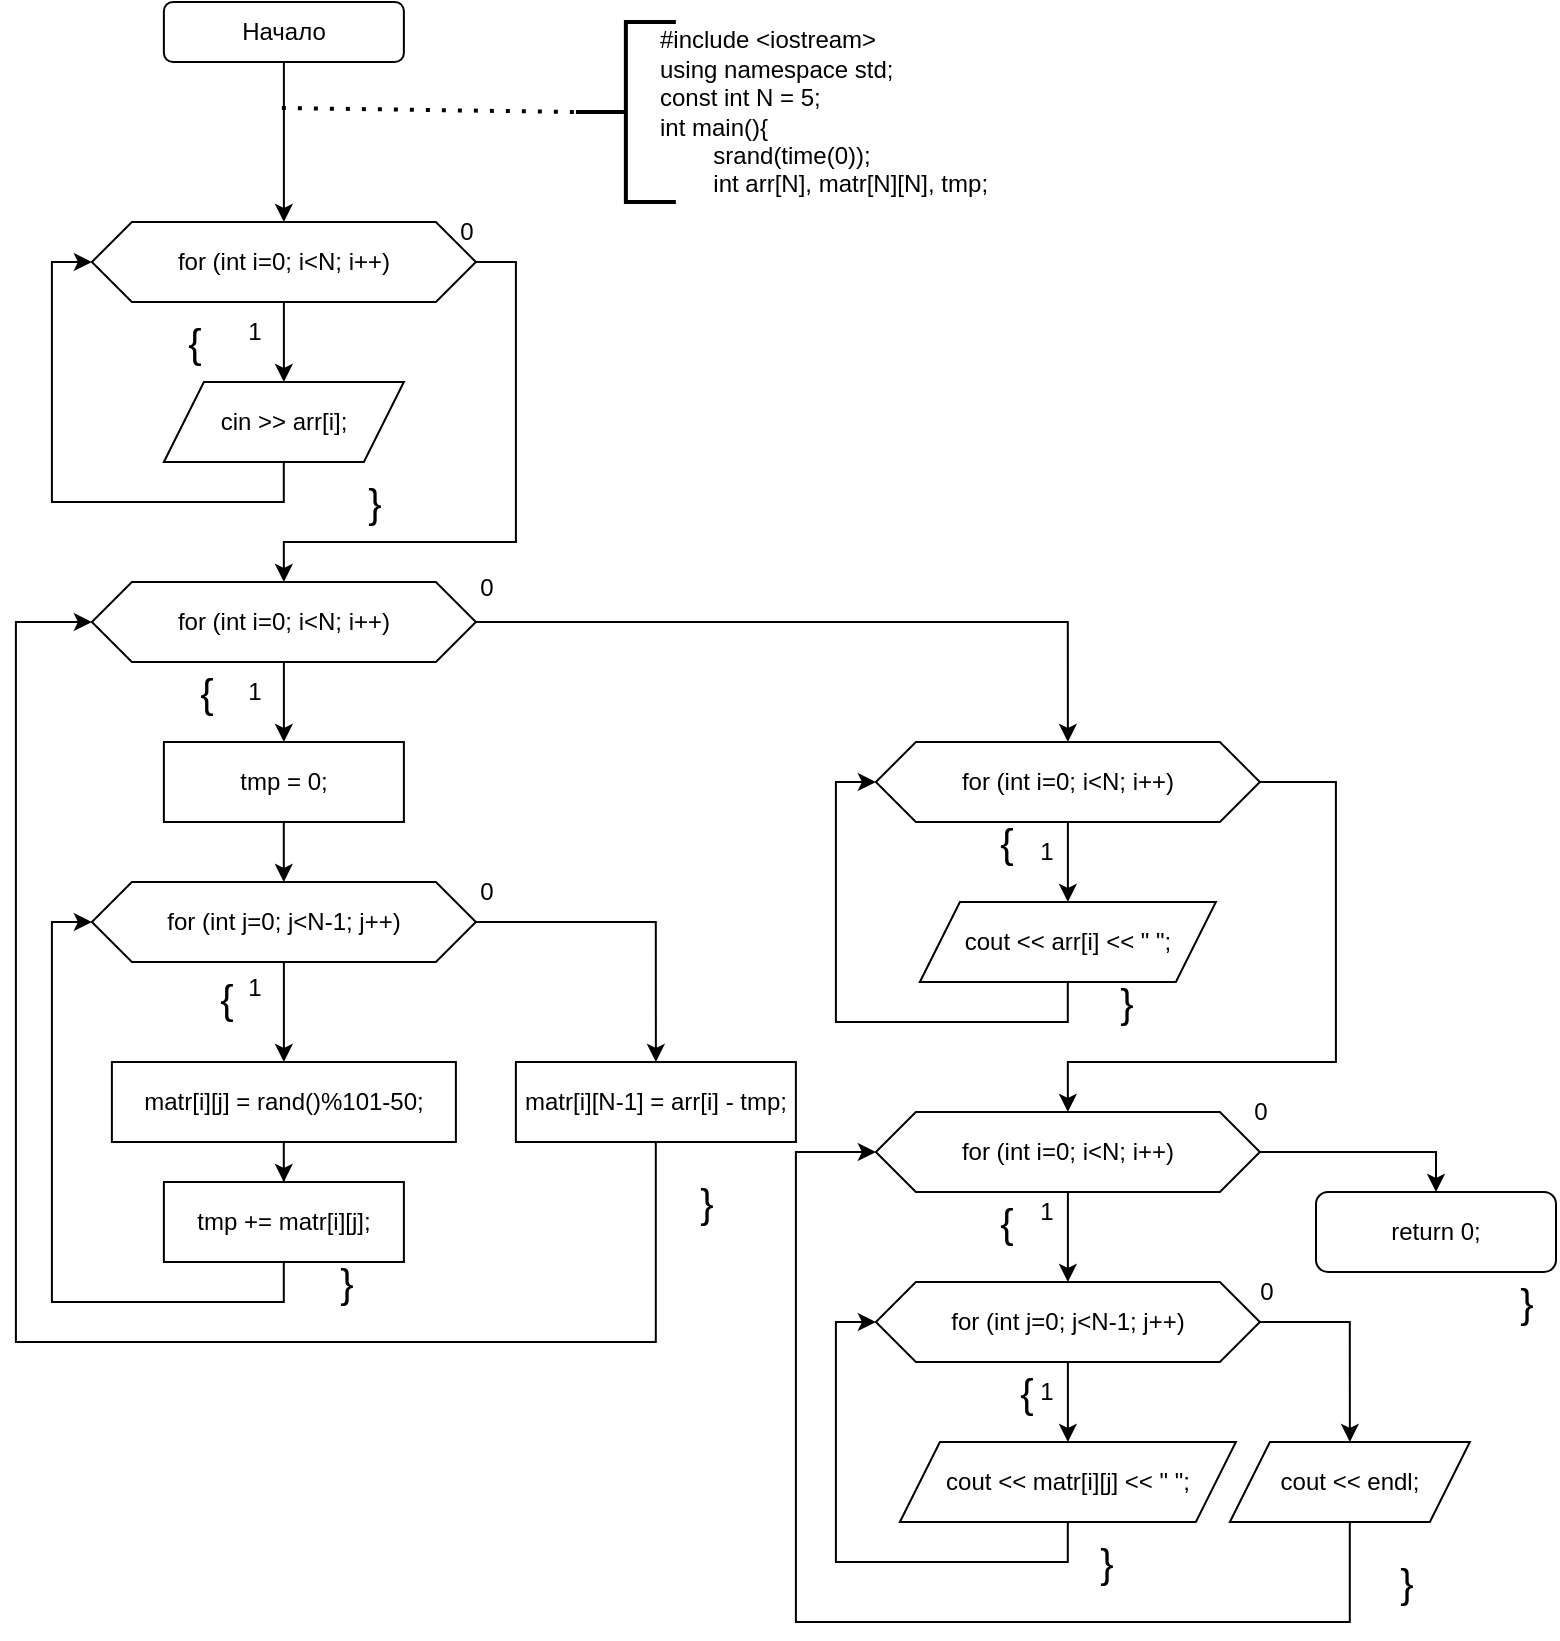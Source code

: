 <mxfile version="22.1.2" type="device">
  <diagram name="Страница — 1" id="u75ACNwhpFaFO16GhtkE">
    <mxGraphModel dx="1434" dy="884" grid="1" gridSize="10" guides="1" tooltips="1" connect="1" arrows="1" fold="1" page="1" pageScale="1" pageWidth="827" pageHeight="1169" math="0" shadow="0">
      <root>
        <mxCell id="0" />
        <mxCell id="1" parent="0" />
        <mxCell id="VczyroX9Buosq_rVIC8h-3" value="" style="edgeStyle=orthogonalEdgeStyle;rounded=0;orthogonalLoop=1;jettySize=auto;html=1;" edge="1" parent="1" source="VczyroX9Buosq_rVIC8h-1" target="VczyroX9Buosq_rVIC8h-2">
          <mxGeometry relative="1" as="geometry" />
        </mxCell>
        <mxCell id="VczyroX9Buosq_rVIC8h-1" value="Начало" style="rounded=1;whiteSpace=wrap;html=1;" vertex="1" parent="1">
          <mxGeometry x="113.94" y="10" width="120" height="30" as="geometry" />
        </mxCell>
        <mxCell id="VczyroX9Buosq_rVIC8h-9" value="" style="edgeStyle=orthogonalEdgeStyle;rounded=0;orthogonalLoop=1;jettySize=auto;html=1;" edge="1" parent="1" source="VczyroX9Buosq_rVIC8h-2" target="VczyroX9Buosq_rVIC8h-8">
          <mxGeometry relative="1" as="geometry" />
        </mxCell>
        <mxCell id="VczyroX9Buosq_rVIC8h-14" style="edgeStyle=orthogonalEdgeStyle;rounded=0;orthogonalLoop=1;jettySize=auto;html=1;entryX=0.5;entryY=0;entryDx=0;entryDy=0;exitX=1;exitY=0.5;exitDx=0;exitDy=0;" edge="1" parent="1" source="VczyroX9Buosq_rVIC8h-2" target="VczyroX9Buosq_rVIC8h-13">
          <mxGeometry relative="1" as="geometry">
            <Array as="points">
              <mxPoint x="289.94" y="140" />
              <mxPoint x="289.94" y="280" />
              <mxPoint x="173.94" y="280" />
            </Array>
          </mxGeometry>
        </mxCell>
        <mxCell id="VczyroX9Buosq_rVIC8h-2" value="for (int i=0; i&amp;lt;N; i++)" style="shape=hexagon;perimeter=hexagonPerimeter2;whiteSpace=wrap;html=1;fixedSize=1;" vertex="1" parent="1">
          <mxGeometry x="77.94" y="120" width="192" height="40" as="geometry" />
        </mxCell>
        <mxCell id="VczyroX9Buosq_rVIC8h-4" value="" style="endArrow=none;dashed=1;html=1;dashPattern=1 3;strokeWidth=2;rounded=0;entryX=0;entryY=0.5;entryDx=0;entryDy=0;entryPerimeter=0;" edge="1" parent="1" target="VczyroX9Buosq_rVIC8h-5">
          <mxGeometry width="50" height="50" relative="1" as="geometry">
            <mxPoint x="172.94" y="63" as="sourcePoint" />
            <mxPoint x="319.94" y="80" as="targetPoint" />
          </mxGeometry>
        </mxCell>
        <mxCell id="VczyroX9Buosq_rVIC8h-5" value="" style="strokeWidth=2;html=1;shape=mxgraph.flowchart.annotation_2;align=left;labelPosition=right;pointerEvents=1;" vertex="1" parent="1">
          <mxGeometry x="319.94" y="20" width="50" height="90" as="geometry" />
        </mxCell>
        <mxCell id="VczyroX9Buosq_rVIC8h-7" value="#include &amp;lt;iostream&amp;gt;&lt;br&gt;using namespace std;&lt;br&gt;const int N = 5;&lt;br&gt;int main(){&lt;br&gt;&lt;span style=&quot;white-space: pre;&quot;&gt;&#x9;&lt;/span&gt;srand(time(0));&lt;br&gt;&lt;span style=&quot;white-space: pre;&quot;&gt;&#x9;&lt;/span&gt;int arr[N], matr[N][N], tmp;" style="text;html=1;align=left;verticalAlign=middle;resizable=0;points=[];autosize=1;strokeColor=none;fillColor=none;" vertex="1" parent="1">
          <mxGeometry x="359.94" y="15" width="190" height="100" as="geometry" />
        </mxCell>
        <mxCell id="VczyroX9Buosq_rVIC8h-10" style="edgeStyle=orthogonalEdgeStyle;rounded=0;orthogonalLoop=1;jettySize=auto;html=1;entryX=0;entryY=0.5;entryDx=0;entryDy=0;" edge="1" parent="1" source="VczyroX9Buosq_rVIC8h-8" target="VczyroX9Buosq_rVIC8h-2">
          <mxGeometry relative="1" as="geometry">
            <Array as="points">
              <mxPoint x="173.94" y="260" />
              <mxPoint x="57.94" y="260" />
              <mxPoint x="57.94" y="140" />
            </Array>
          </mxGeometry>
        </mxCell>
        <mxCell id="VczyroX9Buosq_rVIC8h-8" value="cin &amp;gt;&amp;gt; arr[i];" style="shape=parallelogram;perimeter=parallelogramPerimeter;whiteSpace=wrap;html=1;fixedSize=1;" vertex="1" parent="1">
          <mxGeometry x="113.94" y="200" width="120" height="40" as="geometry" />
        </mxCell>
        <mxCell id="VczyroX9Buosq_rVIC8h-11" value="1" style="text;html=1;align=center;verticalAlign=middle;resizable=0;points=[];autosize=1;strokeColor=none;fillColor=none;" vertex="1" parent="1">
          <mxGeometry x="143.94" y="160" width="30" height="30" as="geometry" />
        </mxCell>
        <mxCell id="VczyroX9Buosq_rVIC8h-12" value="0" style="text;html=1;align=center;verticalAlign=middle;resizable=0;points=[];autosize=1;strokeColor=none;fillColor=none;" vertex="1" parent="1">
          <mxGeometry x="249.94" y="110" width="30" height="30" as="geometry" />
        </mxCell>
        <mxCell id="VczyroX9Buosq_rVIC8h-16" value="" style="edgeStyle=orthogonalEdgeStyle;rounded=0;orthogonalLoop=1;jettySize=auto;html=1;" edge="1" parent="1" source="VczyroX9Buosq_rVIC8h-13" target="VczyroX9Buosq_rVIC8h-15">
          <mxGeometry relative="1" as="geometry" />
        </mxCell>
        <mxCell id="VczyroX9Buosq_rVIC8h-41" style="edgeStyle=orthogonalEdgeStyle;rounded=0;orthogonalLoop=1;jettySize=auto;html=1;entryX=0.5;entryY=0;entryDx=0;entryDy=0;" edge="1" parent="1" source="VczyroX9Buosq_rVIC8h-13" target="VczyroX9Buosq_rVIC8h-42">
          <mxGeometry relative="1" as="geometry">
            <mxPoint x="549.94" y="380" as="targetPoint" />
          </mxGeometry>
        </mxCell>
        <mxCell id="VczyroX9Buosq_rVIC8h-13" value="for (int i=0; i&amp;lt;N; i++)" style="shape=hexagon;perimeter=hexagonPerimeter2;whiteSpace=wrap;html=1;fixedSize=1;" vertex="1" parent="1">
          <mxGeometry x="77.94" y="300" width="192" height="40" as="geometry" />
        </mxCell>
        <mxCell id="VczyroX9Buosq_rVIC8h-18" value="" style="edgeStyle=orthogonalEdgeStyle;rounded=0;orthogonalLoop=1;jettySize=auto;html=1;" edge="1" parent="1" source="VczyroX9Buosq_rVIC8h-15" target="VczyroX9Buosq_rVIC8h-17">
          <mxGeometry relative="1" as="geometry" />
        </mxCell>
        <mxCell id="VczyroX9Buosq_rVIC8h-15" value="tmp = 0;" style="rounded=0;whiteSpace=wrap;html=1;" vertex="1" parent="1">
          <mxGeometry x="113.94" y="380" width="120" height="40" as="geometry" />
        </mxCell>
        <mxCell id="VczyroX9Buosq_rVIC8h-20" value="" style="edgeStyle=orthogonalEdgeStyle;rounded=0;orthogonalLoop=1;jettySize=auto;html=1;" edge="1" parent="1" source="VczyroX9Buosq_rVIC8h-17" target="VczyroX9Buosq_rVIC8h-19">
          <mxGeometry relative="1" as="geometry" />
        </mxCell>
        <mxCell id="VczyroX9Buosq_rVIC8h-30" style="edgeStyle=orthogonalEdgeStyle;rounded=0;orthogonalLoop=1;jettySize=auto;html=1;entryX=0.5;entryY=0;entryDx=0;entryDy=0;" edge="1" parent="1" source="VczyroX9Buosq_rVIC8h-17" target="VczyroX9Buosq_rVIC8h-29">
          <mxGeometry relative="1" as="geometry" />
        </mxCell>
        <mxCell id="VczyroX9Buosq_rVIC8h-17" value="for (int j=0; j&amp;lt;N-1; j++)" style="shape=hexagon;perimeter=hexagonPerimeter2;whiteSpace=wrap;html=1;fixedSize=1;" vertex="1" parent="1">
          <mxGeometry x="77.94" y="450" width="192" height="40" as="geometry" />
        </mxCell>
        <mxCell id="VczyroX9Buosq_rVIC8h-22" value="" style="edgeStyle=orthogonalEdgeStyle;rounded=0;orthogonalLoop=1;jettySize=auto;html=1;" edge="1" parent="1" source="VczyroX9Buosq_rVIC8h-19" target="VczyroX9Buosq_rVIC8h-21">
          <mxGeometry relative="1" as="geometry" />
        </mxCell>
        <mxCell id="VczyroX9Buosq_rVIC8h-19" value="matr[i][j] = rand()%101-50;" style="rounded=0;whiteSpace=wrap;html=1;" vertex="1" parent="1">
          <mxGeometry x="87.94" y="540" width="172" height="40" as="geometry" />
        </mxCell>
        <mxCell id="VczyroX9Buosq_rVIC8h-23" style="edgeStyle=orthogonalEdgeStyle;rounded=0;orthogonalLoop=1;jettySize=auto;html=1;entryX=0;entryY=0.5;entryDx=0;entryDy=0;" edge="1" parent="1" source="VczyroX9Buosq_rVIC8h-21" target="VczyroX9Buosq_rVIC8h-17">
          <mxGeometry relative="1" as="geometry">
            <Array as="points">
              <mxPoint x="173.94" y="660" />
              <mxPoint x="57.94" y="660" />
              <mxPoint x="57.94" y="470" />
            </Array>
          </mxGeometry>
        </mxCell>
        <mxCell id="VczyroX9Buosq_rVIC8h-21" value="tmp += matr[i][j];" style="rounded=0;whiteSpace=wrap;html=1;" vertex="1" parent="1">
          <mxGeometry x="113.94" y="600" width="120" height="40" as="geometry" />
        </mxCell>
        <mxCell id="VczyroX9Buosq_rVIC8h-25" value="1" style="text;html=1;align=center;verticalAlign=middle;resizable=0;points=[];autosize=1;strokeColor=none;fillColor=none;" vertex="1" parent="1">
          <mxGeometry x="143.94" y="488" width="30" height="30" as="geometry" />
        </mxCell>
        <mxCell id="VczyroX9Buosq_rVIC8h-26" value="1" style="text;html=1;align=center;verticalAlign=middle;resizable=0;points=[];autosize=1;strokeColor=none;fillColor=none;" vertex="1" parent="1">
          <mxGeometry x="143.94" y="340" width="30" height="30" as="geometry" />
        </mxCell>
        <mxCell id="VczyroX9Buosq_rVIC8h-27" value="0" style="text;html=1;align=center;verticalAlign=middle;resizable=0;points=[];autosize=1;strokeColor=none;fillColor=none;" vertex="1" parent="1">
          <mxGeometry x="259.94" y="288" width="30" height="30" as="geometry" />
        </mxCell>
        <mxCell id="VczyroX9Buosq_rVIC8h-28" value="0" style="text;html=1;align=center;verticalAlign=middle;resizable=0;points=[];autosize=1;strokeColor=none;fillColor=none;" vertex="1" parent="1">
          <mxGeometry x="259.94" y="440" width="30" height="30" as="geometry" />
        </mxCell>
        <mxCell id="VczyroX9Buosq_rVIC8h-31" style="edgeStyle=orthogonalEdgeStyle;rounded=0;orthogonalLoop=1;jettySize=auto;html=1;entryX=0;entryY=0.5;entryDx=0;entryDy=0;" edge="1" parent="1" source="VczyroX9Buosq_rVIC8h-29" target="VczyroX9Buosq_rVIC8h-13">
          <mxGeometry relative="1" as="geometry">
            <Array as="points">
              <mxPoint x="359.94" y="680" />
              <mxPoint x="39.94" y="680" />
              <mxPoint x="39.94" y="320" />
            </Array>
          </mxGeometry>
        </mxCell>
        <mxCell id="VczyroX9Buosq_rVIC8h-29" value="matr[i][N-1] = arr[i] - tmp;" style="rounded=0;whiteSpace=wrap;html=1;" vertex="1" parent="1">
          <mxGeometry x="289.94" y="540" width="140" height="40" as="geometry" />
        </mxCell>
        <mxCell id="VczyroX9Buosq_rVIC8h-32" value="&lt;font style=&quot;font-size: 20px;&quot;&gt;{&lt;/font&gt;" style="text;html=1;align=center;verticalAlign=middle;resizable=0;points=[];autosize=1;strokeColor=none;fillColor=none;" vertex="1" parent="1">
          <mxGeometry x="129.94" y="488" width="30" height="40" as="geometry" />
        </mxCell>
        <mxCell id="VczyroX9Buosq_rVIC8h-33" value="&lt;font style=&quot;font-size: 20px;&quot;&gt;}&lt;/font&gt;" style="text;html=1;align=center;verticalAlign=middle;resizable=0;points=[];autosize=1;strokeColor=none;fillColor=none;" vertex="1" parent="1">
          <mxGeometry x="189.94" y="630" width="30" height="40" as="geometry" />
        </mxCell>
        <mxCell id="VczyroX9Buosq_rVIC8h-34" value="&lt;font style=&quot;font-size: 20px;&quot;&gt;{&lt;/font&gt;" style="text;html=1;align=center;verticalAlign=middle;resizable=0;points=[];autosize=1;strokeColor=none;fillColor=none;" vertex="1" parent="1">
          <mxGeometry x="113.94" y="160" width="30" height="40" as="geometry" />
        </mxCell>
        <mxCell id="VczyroX9Buosq_rVIC8h-38" value="&lt;font style=&quot;font-size: 20px;&quot;&gt;}&lt;/font&gt;" style="text;html=1;align=center;verticalAlign=middle;resizable=0;points=[];autosize=1;strokeColor=none;fillColor=none;" vertex="1" parent="1">
          <mxGeometry x="369.94" y="590" width="30" height="40" as="geometry" />
        </mxCell>
        <mxCell id="VczyroX9Buosq_rVIC8h-39" value="&lt;font style=&quot;font-size: 20px;&quot;&gt;}&lt;/font&gt;" style="text;html=1;align=center;verticalAlign=middle;resizable=0;points=[];autosize=1;strokeColor=none;fillColor=none;" vertex="1" parent="1">
          <mxGeometry x="203.94" y="240" width="30" height="40" as="geometry" />
        </mxCell>
        <mxCell id="VczyroX9Buosq_rVIC8h-46" value="" style="edgeStyle=orthogonalEdgeStyle;rounded=0;orthogonalLoop=1;jettySize=auto;html=1;" edge="1" parent="1" source="VczyroX9Buosq_rVIC8h-42" target="VczyroX9Buosq_rVIC8h-45">
          <mxGeometry relative="1" as="geometry" />
        </mxCell>
        <mxCell id="VczyroX9Buosq_rVIC8h-50" style="edgeStyle=orthogonalEdgeStyle;rounded=0;orthogonalLoop=1;jettySize=auto;html=1;entryX=0.5;entryY=0;entryDx=0;entryDy=0;" edge="1" parent="1" source="VczyroX9Buosq_rVIC8h-42" target="VczyroX9Buosq_rVIC8h-51">
          <mxGeometry relative="1" as="geometry">
            <mxPoint x="565.94" y="560" as="targetPoint" />
            <Array as="points">
              <mxPoint x="699.94" y="400" />
              <mxPoint x="699.94" y="540" />
              <mxPoint x="565.94" y="540" />
            </Array>
          </mxGeometry>
        </mxCell>
        <mxCell id="VczyroX9Buosq_rVIC8h-42" value="for (int i=0; i&amp;lt;N; i++)" style="shape=hexagon;perimeter=hexagonPerimeter2;whiteSpace=wrap;html=1;fixedSize=1;" vertex="1" parent="1">
          <mxGeometry x="469.94" y="380" width="192" height="40" as="geometry" />
        </mxCell>
        <mxCell id="VczyroX9Buosq_rVIC8h-43" value="&lt;font style=&quot;font-size: 20px;&quot;&gt;{&lt;/font&gt;" style="text;html=1;align=center;verticalAlign=middle;resizable=0;points=[];autosize=1;strokeColor=none;fillColor=none;" vertex="1" parent="1">
          <mxGeometry x="119.94" y="335" width="30" height="40" as="geometry" />
        </mxCell>
        <mxCell id="VczyroX9Buosq_rVIC8h-44" value="&lt;font style=&quot;font-size: 20px;&quot;&gt;{&lt;/font&gt;" style="text;html=1;align=center;verticalAlign=middle;resizable=0;points=[];autosize=1;strokeColor=none;fillColor=none;" vertex="1" parent="1">
          <mxGeometry x="519.94" y="410" width="30" height="40" as="geometry" />
        </mxCell>
        <mxCell id="VczyroX9Buosq_rVIC8h-48" style="edgeStyle=orthogonalEdgeStyle;rounded=0;orthogonalLoop=1;jettySize=auto;html=1;entryX=0;entryY=0.5;entryDx=0;entryDy=0;" edge="1" parent="1" source="VczyroX9Buosq_rVIC8h-45" target="VczyroX9Buosq_rVIC8h-42">
          <mxGeometry relative="1" as="geometry">
            <Array as="points">
              <mxPoint x="565.94" y="520" />
              <mxPoint x="449.94" y="520" />
              <mxPoint x="449.94" y="400" />
            </Array>
          </mxGeometry>
        </mxCell>
        <mxCell id="VczyroX9Buosq_rVIC8h-45" value="cout &amp;lt;&amp;lt; arr[i] &amp;lt;&amp;lt; &quot; &quot;;" style="shape=parallelogram;perimeter=parallelogramPerimeter;whiteSpace=wrap;html=1;fixedSize=1;" vertex="1" parent="1">
          <mxGeometry x="491.94" y="460" width="148" height="40" as="geometry" />
        </mxCell>
        <mxCell id="VczyroX9Buosq_rVIC8h-47" value="1" style="text;html=1;align=center;verticalAlign=middle;resizable=0;points=[];autosize=1;strokeColor=none;fillColor=none;" vertex="1" parent="1">
          <mxGeometry x="539.94" y="420" width="30" height="30" as="geometry" />
        </mxCell>
        <mxCell id="VczyroX9Buosq_rVIC8h-49" value="&lt;font style=&quot;font-size: 20px;&quot;&gt;}&lt;/font&gt;" style="text;html=1;align=center;verticalAlign=middle;resizable=0;points=[];autosize=1;strokeColor=none;fillColor=none;" vertex="1" parent="1">
          <mxGeometry x="579.94" y="490" width="30" height="40" as="geometry" />
        </mxCell>
        <mxCell id="VczyroX9Buosq_rVIC8h-53" value="" style="edgeStyle=orthogonalEdgeStyle;rounded=0;orthogonalLoop=1;jettySize=auto;html=1;" edge="1" parent="1" source="VczyroX9Buosq_rVIC8h-51" target="VczyroX9Buosq_rVIC8h-52">
          <mxGeometry relative="1" as="geometry" />
        </mxCell>
        <mxCell id="VczyroX9Buosq_rVIC8h-69" style="edgeStyle=orthogonalEdgeStyle;rounded=0;orthogonalLoop=1;jettySize=auto;html=1;entryX=0.5;entryY=0;entryDx=0;entryDy=0;" edge="1" parent="1" source="VczyroX9Buosq_rVIC8h-51" target="VczyroX9Buosq_rVIC8h-68">
          <mxGeometry relative="1" as="geometry" />
        </mxCell>
        <mxCell id="VczyroX9Buosq_rVIC8h-51" value="for (int i=0; i&amp;lt;N; i++)" style="shape=hexagon;perimeter=hexagonPerimeter2;whiteSpace=wrap;html=1;fixedSize=1;" vertex="1" parent="1">
          <mxGeometry x="469.94" y="565" width="192" height="40" as="geometry" />
        </mxCell>
        <mxCell id="VczyroX9Buosq_rVIC8h-57" value="" style="edgeStyle=orthogonalEdgeStyle;rounded=0;orthogonalLoop=1;jettySize=auto;html=1;" edge="1" parent="1" source="VczyroX9Buosq_rVIC8h-52" target="VczyroX9Buosq_rVIC8h-56">
          <mxGeometry relative="1" as="geometry" />
        </mxCell>
        <mxCell id="VczyroX9Buosq_rVIC8h-62" style="edgeStyle=orthogonalEdgeStyle;rounded=0;orthogonalLoop=1;jettySize=auto;html=1;entryX=0.5;entryY=0;entryDx=0;entryDy=0;exitX=1;exitY=0.5;exitDx=0;exitDy=0;" edge="1" parent="1" source="VczyroX9Buosq_rVIC8h-52" target="VczyroX9Buosq_rVIC8h-61">
          <mxGeometry relative="1" as="geometry" />
        </mxCell>
        <mxCell id="VczyroX9Buosq_rVIC8h-52" value="for (int j=0; j&amp;lt;N-1; j++)" style="shape=hexagon;perimeter=hexagonPerimeter2;whiteSpace=wrap;html=1;fixedSize=1;" vertex="1" parent="1">
          <mxGeometry x="469.94" y="650" width="192" height="40" as="geometry" />
        </mxCell>
        <mxCell id="VczyroX9Buosq_rVIC8h-54" value="1" style="text;html=1;align=center;verticalAlign=middle;resizable=0;points=[];autosize=1;strokeColor=none;fillColor=none;" vertex="1" parent="1">
          <mxGeometry x="539.94" y="600" width="30" height="30" as="geometry" />
        </mxCell>
        <mxCell id="VczyroX9Buosq_rVIC8h-55" value="&lt;font style=&quot;font-size: 20px;&quot;&gt;{&lt;/font&gt;" style="text;html=1;align=center;verticalAlign=middle;resizable=0;points=[];autosize=1;strokeColor=none;fillColor=none;" vertex="1" parent="1">
          <mxGeometry x="519.94" y="600" width="30" height="40" as="geometry" />
        </mxCell>
        <mxCell id="VczyroX9Buosq_rVIC8h-60" style="edgeStyle=orthogonalEdgeStyle;rounded=0;orthogonalLoop=1;jettySize=auto;html=1;entryX=0;entryY=0.5;entryDx=0;entryDy=0;" edge="1" parent="1" source="VczyroX9Buosq_rVIC8h-56" target="VczyroX9Buosq_rVIC8h-52">
          <mxGeometry relative="1" as="geometry">
            <Array as="points">
              <mxPoint x="565.94" y="790" />
              <mxPoint x="449.94" y="790" />
              <mxPoint x="449.94" y="670" />
            </Array>
          </mxGeometry>
        </mxCell>
        <mxCell id="VczyroX9Buosq_rVIC8h-56" value="cout &amp;lt;&amp;lt; matr[i][j] &amp;lt;&amp;lt; &quot; &quot;;" style="shape=parallelogram;perimeter=parallelogramPerimeter;whiteSpace=wrap;html=1;fixedSize=1;" vertex="1" parent="1">
          <mxGeometry x="481.94" y="730" width="168" height="40" as="geometry" />
        </mxCell>
        <mxCell id="VczyroX9Buosq_rVIC8h-58" value="1" style="text;html=1;align=center;verticalAlign=middle;resizable=0;points=[];autosize=1;strokeColor=none;fillColor=none;" vertex="1" parent="1">
          <mxGeometry x="539.94" y="690" width="30" height="30" as="geometry" />
        </mxCell>
        <mxCell id="VczyroX9Buosq_rVIC8h-59" value="&lt;font style=&quot;font-size: 20px;&quot;&gt;{&lt;/font&gt;" style="text;html=1;align=center;verticalAlign=middle;resizable=0;points=[];autosize=1;strokeColor=none;fillColor=none;" vertex="1" parent="1">
          <mxGeometry x="529.94" y="685" width="30" height="40" as="geometry" />
        </mxCell>
        <mxCell id="VczyroX9Buosq_rVIC8h-61" value="cout &amp;lt;&amp;lt; endl;" style="shape=parallelogram;perimeter=parallelogramPerimeter;whiteSpace=wrap;html=1;fixedSize=1;" vertex="1" parent="1">
          <mxGeometry x="646.94" y="730" width="120" height="40" as="geometry" />
        </mxCell>
        <mxCell id="VczyroX9Buosq_rVIC8h-63" value="0" style="text;html=1;align=center;verticalAlign=middle;resizable=0;points=[];autosize=1;strokeColor=none;fillColor=none;" vertex="1" parent="1">
          <mxGeometry x="649.94" y="640" width="30" height="30" as="geometry" />
        </mxCell>
        <mxCell id="VczyroX9Buosq_rVIC8h-64" value="&lt;font style=&quot;font-size: 20px;&quot;&gt;}&lt;/font&gt;" style="text;html=1;align=center;verticalAlign=middle;resizable=0;points=[];autosize=1;strokeColor=none;fillColor=none;" vertex="1" parent="1">
          <mxGeometry x="569.94" y="770" width="30" height="40" as="geometry" />
        </mxCell>
        <mxCell id="VczyroX9Buosq_rVIC8h-65" value="&lt;font style=&quot;font-size: 20px;&quot;&gt;}&lt;/font&gt;" style="text;html=1;align=center;verticalAlign=middle;resizable=0;points=[];autosize=1;strokeColor=none;fillColor=none;" vertex="1" parent="1">
          <mxGeometry x="719.94" y="780" width="30" height="40" as="geometry" />
        </mxCell>
        <mxCell id="VczyroX9Buosq_rVIC8h-66" style="edgeStyle=orthogonalEdgeStyle;rounded=0;orthogonalLoop=1;jettySize=auto;html=1;entryX=0;entryY=0.5;entryDx=0;entryDy=0;" edge="1" parent="1" source="VczyroX9Buosq_rVIC8h-61" target="VczyroX9Buosq_rVIC8h-51">
          <mxGeometry relative="1" as="geometry">
            <Array as="points">
              <mxPoint x="706.94" y="820" />
              <mxPoint x="429.94" y="820" />
              <mxPoint x="429.94" y="585" />
            </Array>
          </mxGeometry>
        </mxCell>
        <mxCell id="VczyroX9Buosq_rVIC8h-67" value="0" style="text;html=1;align=center;verticalAlign=middle;resizable=0;points=[];autosize=1;strokeColor=none;fillColor=none;" vertex="1" parent="1">
          <mxGeometry x="646.94" y="550" width="30" height="30" as="geometry" />
        </mxCell>
        <mxCell id="VczyroX9Buosq_rVIC8h-68" value="return 0;" style="rounded=1;whiteSpace=wrap;html=1;" vertex="1" parent="1">
          <mxGeometry x="690" y="605" width="120" height="40" as="geometry" />
        </mxCell>
        <mxCell id="VczyroX9Buosq_rVIC8h-70" value="&lt;font style=&quot;font-size: 20px;&quot;&gt;}&lt;/font&gt;" style="text;html=1;align=center;verticalAlign=middle;resizable=0;points=[];autosize=1;strokeColor=none;fillColor=none;" vertex="1" parent="1">
          <mxGeometry x="780" y="640" width="30" height="40" as="geometry" />
        </mxCell>
      </root>
    </mxGraphModel>
  </diagram>
</mxfile>
